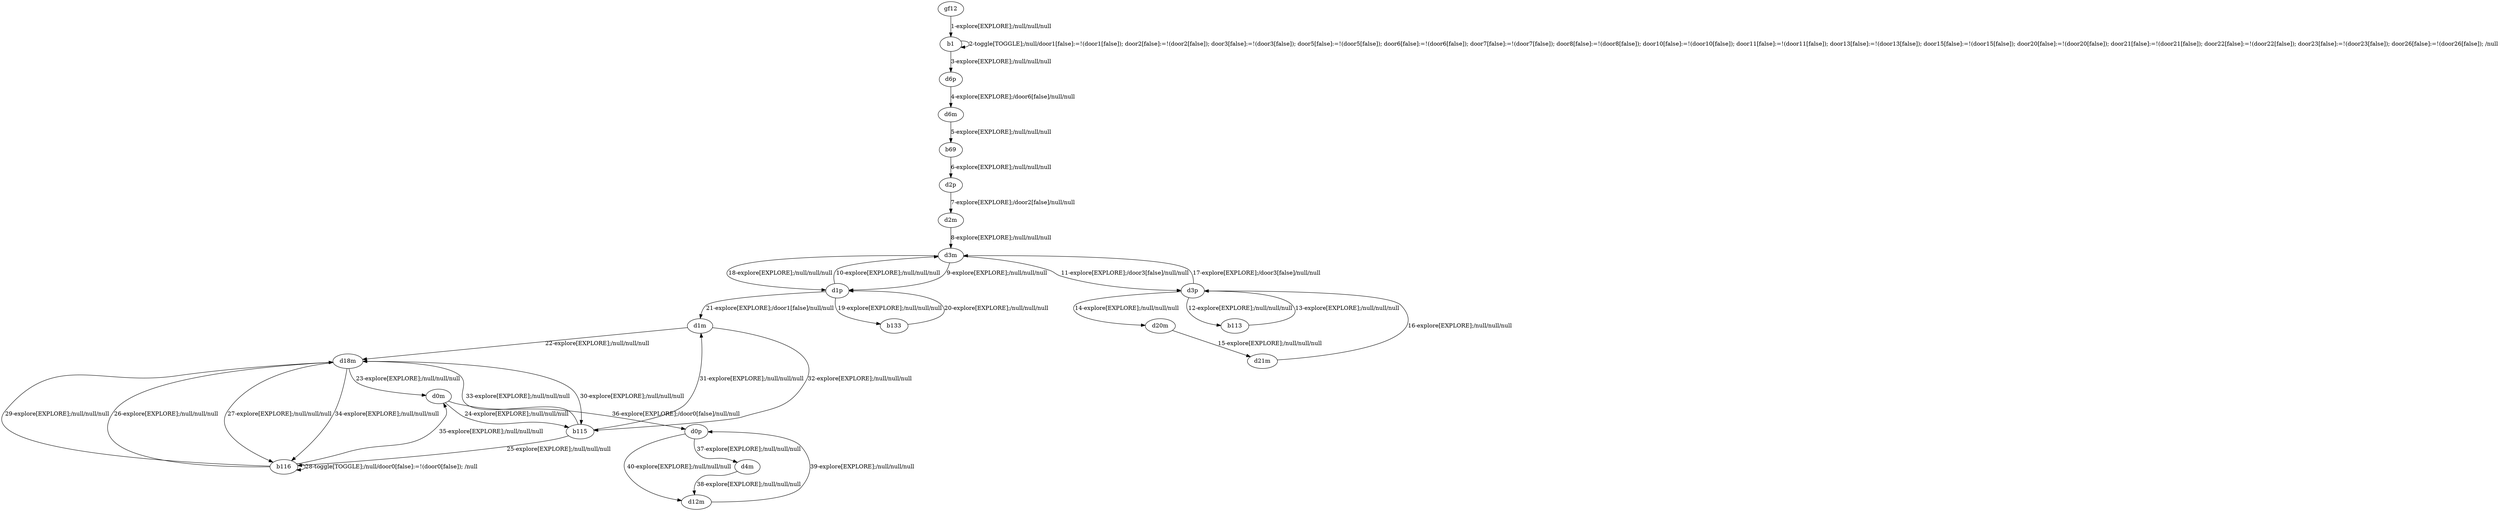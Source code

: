 # Total number of goals covered by this test: 1
# d0p --> d12m

digraph g {
"gf12" -> "b1" [label = "1-explore[EXPLORE];/null/null/null"];
"b1" -> "b1" [label = "2-toggle[TOGGLE];/null/door1[false]:=!(door1[false]); door2[false]:=!(door2[false]); door3[false]:=!(door3[false]); door5[false]:=!(door5[false]); door6[false]:=!(door6[false]); door7[false]:=!(door7[false]); door8[false]:=!(door8[false]); door10[false]:=!(door10[false]); door11[false]:=!(door11[false]); door13[false]:=!(door13[false]); door15[false]:=!(door15[false]); door20[false]:=!(door20[false]); door21[false]:=!(door21[false]); door22[false]:=!(door22[false]); door23[false]:=!(door23[false]); door26[false]:=!(door26[false]); /null"];
"b1" -> "d6p" [label = "3-explore[EXPLORE];/null/null/null"];
"d6p" -> "d6m" [label = "4-explore[EXPLORE];/door6[false]/null/null"];
"d6m" -> "b69" [label = "5-explore[EXPLORE];/null/null/null"];
"b69" -> "d2p" [label = "6-explore[EXPLORE];/null/null/null"];
"d2p" -> "d2m" [label = "7-explore[EXPLORE];/door2[false]/null/null"];
"d2m" -> "d3m" [label = "8-explore[EXPLORE];/null/null/null"];
"d3m" -> "d1p" [label = "9-explore[EXPLORE];/null/null/null"];
"d1p" -> "d3m" [label = "10-explore[EXPLORE];/null/null/null"];
"d3m" -> "d3p" [label = "11-explore[EXPLORE];/door3[false]/null/null"];
"d3p" -> "b113" [label = "12-explore[EXPLORE];/null/null/null"];
"b113" -> "d3p" [label = "13-explore[EXPLORE];/null/null/null"];
"d3p" -> "d20m" [label = "14-explore[EXPLORE];/null/null/null"];
"d20m" -> "d21m" [label = "15-explore[EXPLORE];/null/null/null"];
"d21m" -> "d3p" [label = "16-explore[EXPLORE];/null/null/null"];
"d3p" -> "d3m" [label = "17-explore[EXPLORE];/door3[false]/null/null"];
"d3m" -> "d1p" [label = "18-explore[EXPLORE];/null/null/null"];
"d1p" -> "b133" [label = "19-explore[EXPLORE];/null/null/null"];
"b133" -> "d1p" [label = "20-explore[EXPLORE];/null/null/null"];
"d1p" -> "d1m" [label = "21-explore[EXPLORE];/door1[false]/null/null"];
"d1m" -> "d18m" [label = "22-explore[EXPLORE];/null/null/null"];
"d18m" -> "d0m" [label = "23-explore[EXPLORE];/null/null/null"];
"d0m" -> "b115" [label = "24-explore[EXPLORE];/null/null/null"];
"b115" -> "b116" [label = "25-explore[EXPLORE];/null/null/null"];
"b116" -> "d18m" [label = "26-explore[EXPLORE];/null/null/null"];
"d18m" -> "b116" [label = "27-explore[EXPLORE];/null/null/null"];
"b116" -> "b116" [label = "28-toggle[TOGGLE];/null/door0[false]:=!(door0[false]); /null"];
"b116" -> "d18m" [label = "29-explore[EXPLORE];/null/null/null"];
"d18m" -> "b115" [label = "30-explore[EXPLORE];/null/null/null"];
"b115" -> "d1m" [label = "31-explore[EXPLORE];/null/null/null"];
"d1m" -> "b115" [label = "32-explore[EXPLORE];/null/null/null"];
"b115" -> "d18m" [label = "33-explore[EXPLORE];/null/null/null"];
"d18m" -> "b116" [label = "34-explore[EXPLORE];/null/null/null"];
"b116" -> "d0m" [label = "35-explore[EXPLORE];/null/null/null"];
"d0m" -> "d0p" [label = "36-explore[EXPLORE];/door0[false]/null/null"];
"d0p" -> "d4m" [label = "37-explore[EXPLORE];/null/null/null"];
"d4m" -> "d12m" [label = "38-explore[EXPLORE];/null/null/null"];
"d12m" -> "d0p" [label = "39-explore[EXPLORE];/null/null/null"];
"d0p" -> "d12m" [label = "40-explore[EXPLORE];/null/null/null"];
}